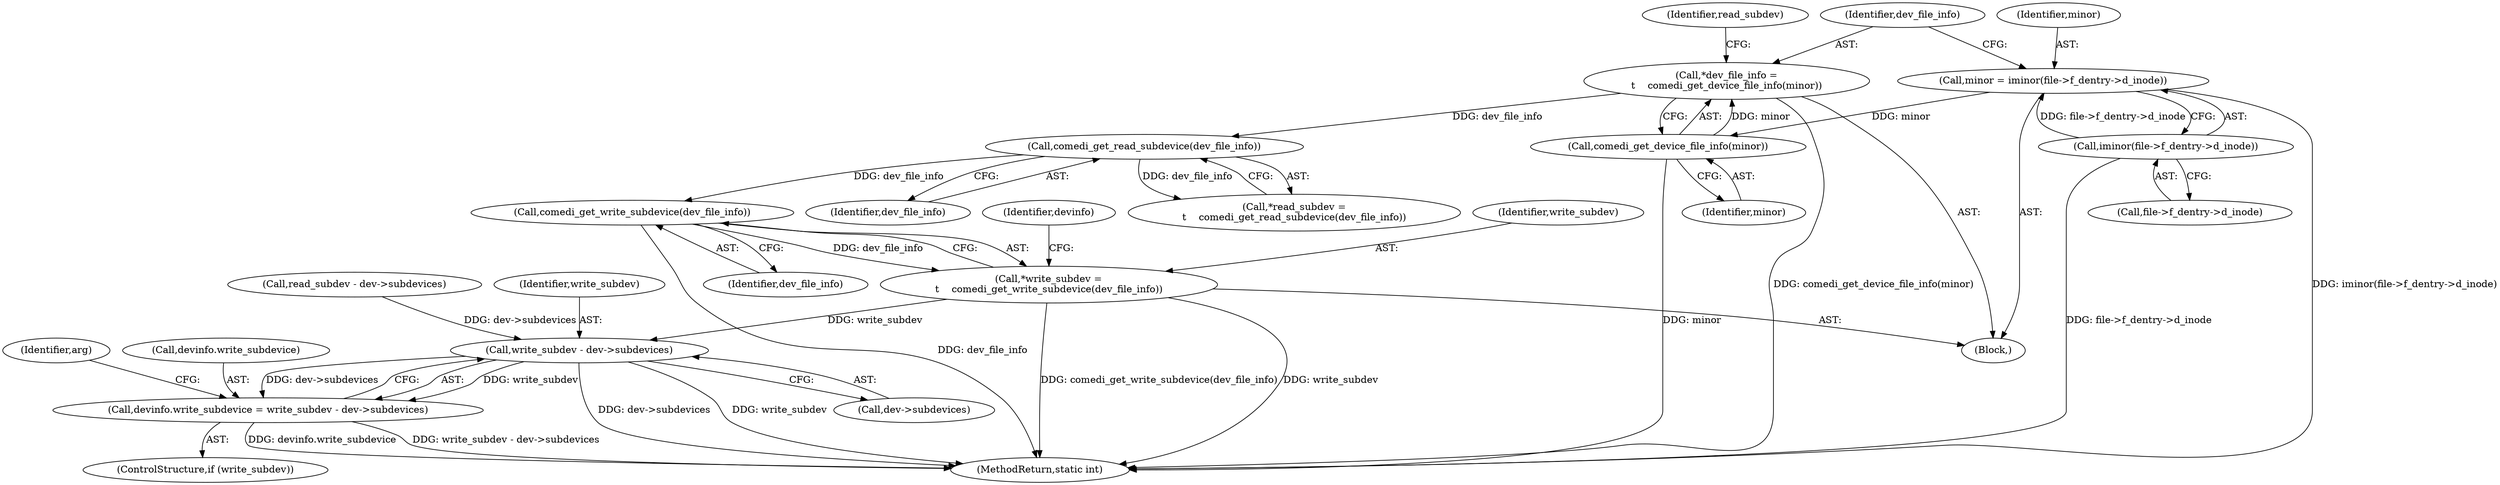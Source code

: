 digraph "0_linux_819cbb120eaec7e014e5abd029260db1ca8c5735@API" {
"1000129" [label="(Call,comedi_get_write_subdevice(dev_file_info))"];
"1000124" [label="(Call,comedi_get_read_subdevice(dev_file_info))"];
"1000117" [label="(Call,*dev_file_info =\n\t    comedi_get_device_file_info(minor))"];
"1000119" [label="(Call,comedi_get_device_file_info(minor))"];
"1000108" [label="(Call,minor = iminor(file->f_dentry->d_inode))"];
"1000110" [label="(Call,iminor(file->f_dentry->d_inode))"];
"1000127" [label="(Call,*write_subdev =\n\t    comedi_get_write_subdevice(dev_file_info))"];
"1000191" [label="(Call,write_subdev - dev->subdevices)"];
"1000187" [label="(Call,devinfo.write_subdevice = write_subdev - dev->subdevices)"];
"1000125" [label="(Identifier,dev_file_info)"];
"1000191" [label="(Call,write_subdev - dev->subdevices)"];
"1000105" [label="(Block,)"];
"1000193" [label="(Call,dev->subdevices)"];
"1000173" [label="(Call,read_subdev - dev->subdevices)"];
"1000122" [label="(Call,*read_subdev =\n\t    comedi_get_read_subdevice(dev_file_info))"];
"1000123" [label="(Identifier,read_subdev)"];
"1000127" [label="(Call,*write_subdev =\n\t    comedi_get_write_subdevice(dev_file_info))"];
"1000205" [label="(Identifier,arg)"];
"1000129" [label="(Call,comedi_get_write_subdevice(dev_file_info))"];
"1000188" [label="(Call,devinfo.write_subdevice)"];
"1000110" [label="(Call,iminor(file->f_dentry->d_inode))"];
"1000109" [label="(Identifier,minor)"];
"1000119" [label="(Call,comedi_get_device_file_info(minor))"];
"1000124" [label="(Call,comedi_get_read_subdevice(dev_file_info))"];
"1000187" [label="(Call,devinfo.write_subdevice = write_subdev - dev->subdevices)"];
"1000192" [label="(Identifier,write_subdev)"];
"1000117" [label="(Call,*dev_file_info =\n\t    comedi_get_device_file_info(minor))"];
"1000185" [label="(ControlStructure,if (write_subdev))"];
"1000120" [label="(Identifier,minor)"];
"1000130" [label="(Identifier,dev_file_info)"];
"1000108" [label="(Call,minor = iminor(file->f_dentry->d_inode))"];
"1000133" [label="(Identifier,devinfo)"];
"1000215" [label="(MethodReturn,static int)"];
"1000128" [label="(Identifier,write_subdev)"];
"1000111" [label="(Call,file->f_dentry->d_inode)"];
"1000118" [label="(Identifier,dev_file_info)"];
"1000129" -> "1000127"  [label="AST: "];
"1000129" -> "1000130"  [label="CFG: "];
"1000130" -> "1000129"  [label="AST: "];
"1000127" -> "1000129"  [label="CFG: "];
"1000129" -> "1000215"  [label="DDG: dev_file_info"];
"1000129" -> "1000127"  [label="DDG: dev_file_info"];
"1000124" -> "1000129"  [label="DDG: dev_file_info"];
"1000124" -> "1000122"  [label="AST: "];
"1000124" -> "1000125"  [label="CFG: "];
"1000125" -> "1000124"  [label="AST: "];
"1000122" -> "1000124"  [label="CFG: "];
"1000124" -> "1000122"  [label="DDG: dev_file_info"];
"1000117" -> "1000124"  [label="DDG: dev_file_info"];
"1000117" -> "1000105"  [label="AST: "];
"1000117" -> "1000119"  [label="CFG: "];
"1000118" -> "1000117"  [label="AST: "];
"1000119" -> "1000117"  [label="AST: "];
"1000123" -> "1000117"  [label="CFG: "];
"1000117" -> "1000215"  [label="DDG: comedi_get_device_file_info(minor)"];
"1000119" -> "1000117"  [label="DDG: minor"];
"1000119" -> "1000120"  [label="CFG: "];
"1000120" -> "1000119"  [label="AST: "];
"1000119" -> "1000215"  [label="DDG: minor"];
"1000108" -> "1000119"  [label="DDG: minor"];
"1000108" -> "1000105"  [label="AST: "];
"1000108" -> "1000110"  [label="CFG: "];
"1000109" -> "1000108"  [label="AST: "];
"1000110" -> "1000108"  [label="AST: "];
"1000118" -> "1000108"  [label="CFG: "];
"1000108" -> "1000215"  [label="DDG: iminor(file->f_dentry->d_inode)"];
"1000110" -> "1000108"  [label="DDG: file->f_dentry->d_inode"];
"1000110" -> "1000111"  [label="CFG: "];
"1000111" -> "1000110"  [label="AST: "];
"1000110" -> "1000215"  [label="DDG: file->f_dentry->d_inode"];
"1000127" -> "1000105"  [label="AST: "];
"1000128" -> "1000127"  [label="AST: "];
"1000133" -> "1000127"  [label="CFG: "];
"1000127" -> "1000215"  [label="DDG: comedi_get_write_subdevice(dev_file_info)"];
"1000127" -> "1000215"  [label="DDG: write_subdev"];
"1000127" -> "1000191"  [label="DDG: write_subdev"];
"1000191" -> "1000187"  [label="AST: "];
"1000191" -> "1000193"  [label="CFG: "];
"1000192" -> "1000191"  [label="AST: "];
"1000193" -> "1000191"  [label="AST: "];
"1000187" -> "1000191"  [label="CFG: "];
"1000191" -> "1000215"  [label="DDG: dev->subdevices"];
"1000191" -> "1000215"  [label="DDG: write_subdev"];
"1000191" -> "1000187"  [label="DDG: write_subdev"];
"1000191" -> "1000187"  [label="DDG: dev->subdevices"];
"1000173" -> "1000191"  [label="DDG: dev->subdevices"];
"1000187" -> "1000185"  [label="AST: "];
"1000188" -> "1000187"  [label="AST: "];
"1000205" -> "1000187"  [label="CFG: "];
"1000187" -> "1000215"  [label="DDG: devinfo.write_subdevice"];
"1000187" -> "1000215"  [label="DDG: write_subdev - dev->subdevices"];
}
